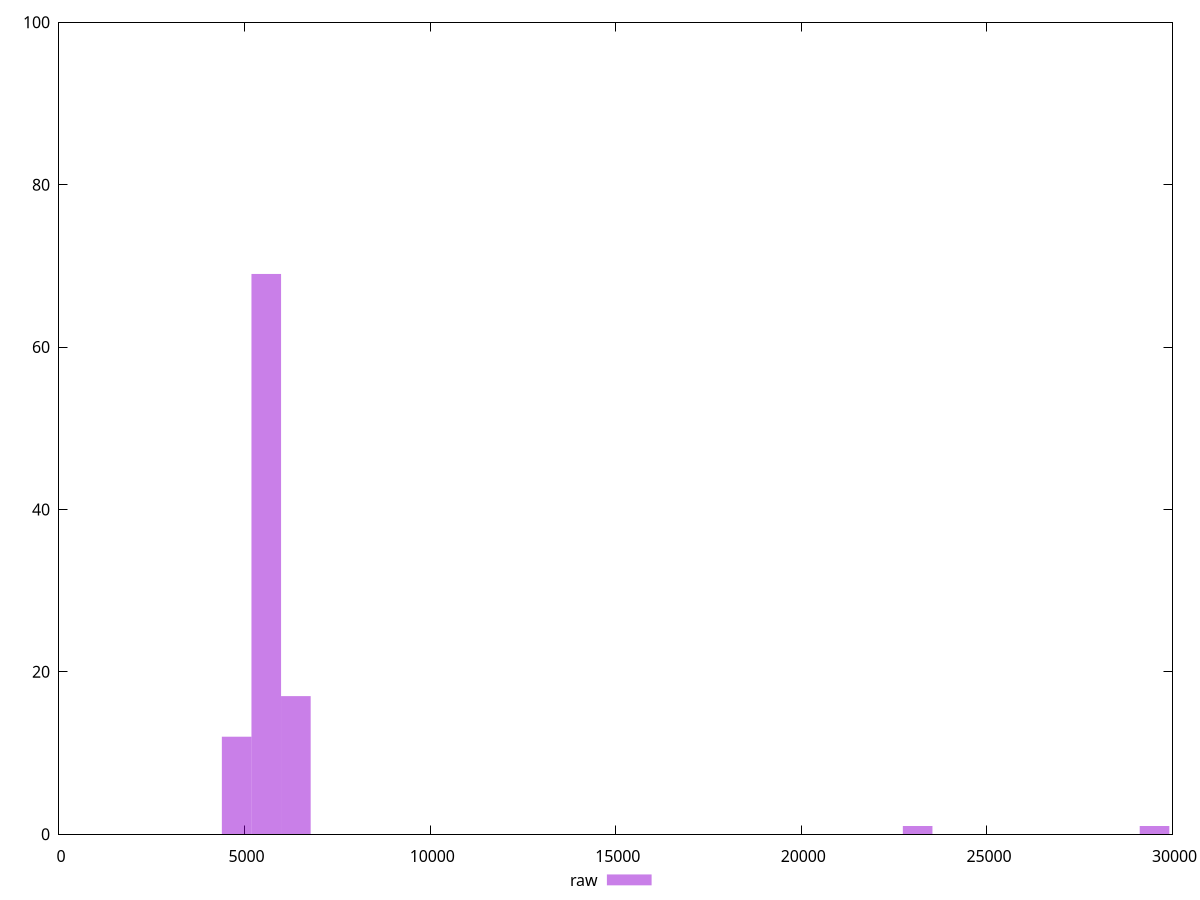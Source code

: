 reset
set terminal svg size 640, 490 enhanced background rgb 'white'
set output "reprap/speed-index/samples/pages/raw/histogram.svg"

$raw <<EOF
29515.564011645663 1
5584.025623824855 69
6381.7435700855485 17
4786.307677564161 12
23133.820441560114 1
EOF

set key outside below
set boxwidth 797.7179462606936
set yrange [0:100]
set style fill transparent solid 0.5 noborder

plot \
  $raw title "raw" with boxes, \


reset